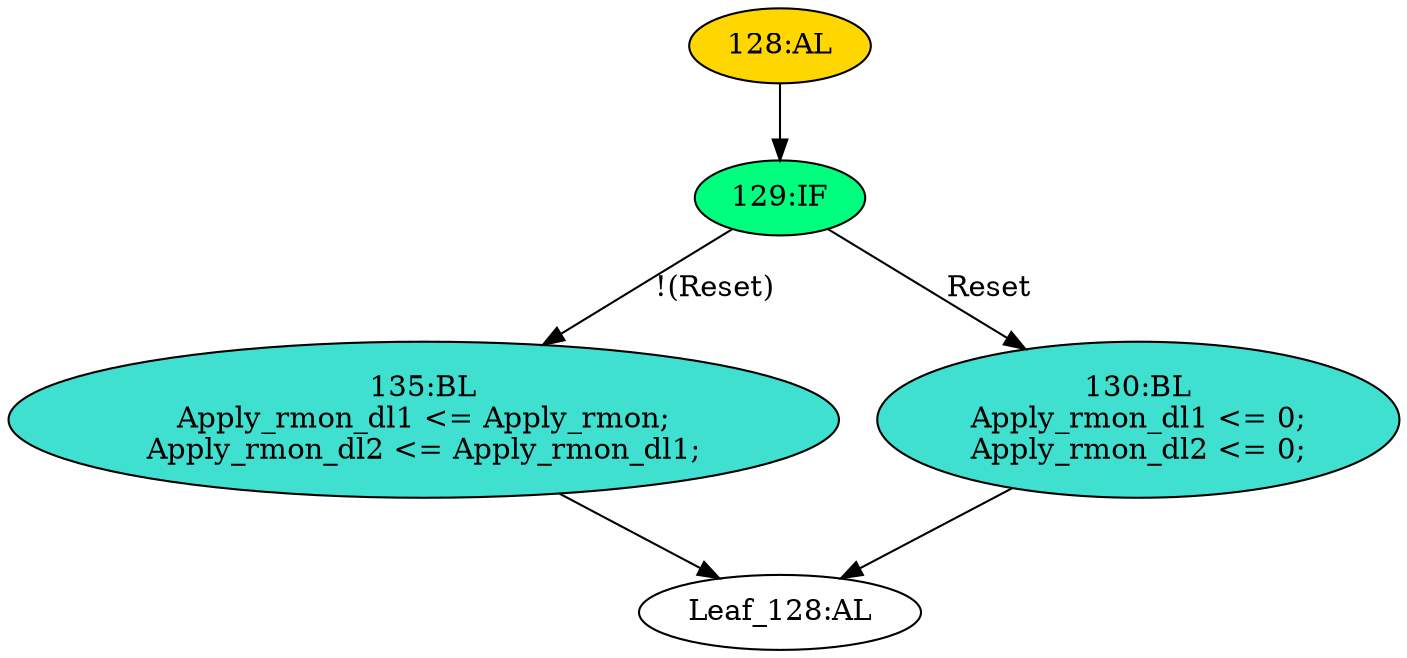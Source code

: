 strict digraph "" {
	node [label="\N"];
	"Leaf_128:AL"	 [def_var="['Apply_rmon_dl1', 'Apply_rmon_dl2']",
		label="Leaf_128:AL"];
	"128:AL"	 [ast="<pyverilog.vparser.ast.Always object at 0x7f8c06320dd0>",
		clk_sens=True,
		fillcolor=gold,
		label="128:AL",
		sens="['Clk', 'Reset']",
		statements="[]",
		style=filled,
		typ=Always,
		use_var="['Reset', 'Apply_rmon_dl1', 'Apply_rmon']"];
	"129:IF"	 [ast="<pyverilog.vparser.ast.IfStatement object at 0x7f8c06320f50>",
		fillcolor=springgreen,
		label="129:IF",
		statements="[]",
		style=filled,
		typ=IfStatement];
	"128:AL" -> "129:IF"	 [cond="[]",
		lineno=None];
	"135:BL"	 [ast="<pyverilog.vparser.ast.Block object at 0x7f8c06320fd0>",
		fillcolor=turquoise,
		label="135:BL
Apply_rmon_dl1 <= Apply_rmon;
Apply_rmon_dl2 <= Apply_rmon_dl1;",
		statements="[<pyverilog.vparser.ast.NonblockingSubstitution object at 0x7f8c06324050>, <pyverilog.vparser.ast.NonblockingSubstitution object \
at 0x7f8c06324210>]",
		style=filled,
		typ=Block];
	"135:BL" -> "Leaf_128:AL"	 [cond="[]",
		lineno=None];
	"130:BL"	 [ast="<pyverilog.vparser.ast.Block object at 0x7f8c063243d0>",
		fillcolor=turquoise,
		label="130:BL
Apply_rmon_dl1 <= 0;
Apply_rmon_dl2 <= 0;",
		statements="[<pyverilog.vparser.ast.NonblockingSubstitution object at 0x7f8c06324410>, <pyverilog.vparser.ast.NonblockingSubstitution object \
at 0x7f8c06324550>]",
		style=filled,
		typ=Block];
	"130:BL" -> "Leaf_128:AL"	 [cond="[]",
		lineno=None];
	"129:IF" -> "135:BL"	 [cond="['Reset']",
		label="!(Reset)",
		lineno=129];
	"129:IF" -> "130:BL"	 [cond="['Reset']",
		label=Reset,
		lineno=129];
}
